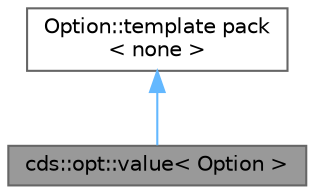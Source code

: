 digraph "cds::opt::value&lt; Option &gt;"
{
 // LATEX_PDF_SIZE
  bgcolor="transparent";
  edge [fontname=Helvetica,fontsize=10,labelfontname=Helvetica,labelfontsize=10];
  node [fontname=Helvetica,fontsize=10,shape=box,height=0.2,width=0.4];
  Node1 [id="Node000001",label="cds::opt::value\< Option \>",height=0.2,width=0.4,color="gray40", fillcolor="grey60", style="filled", fontcolor="black",tooltip="Metafunction to select option value"];
  Node2 -> Node1 [id="edge1_Node000001_Node000002",dir="back",color="steelblue1",style="solid",tooltip=" "];
  Node2 [id="Node000002",label="Option::template pack\l\< none \>",height=0.2,width=0.4,color="gray40", fillcolor="white", style="filled",tooltip=" "];
}

